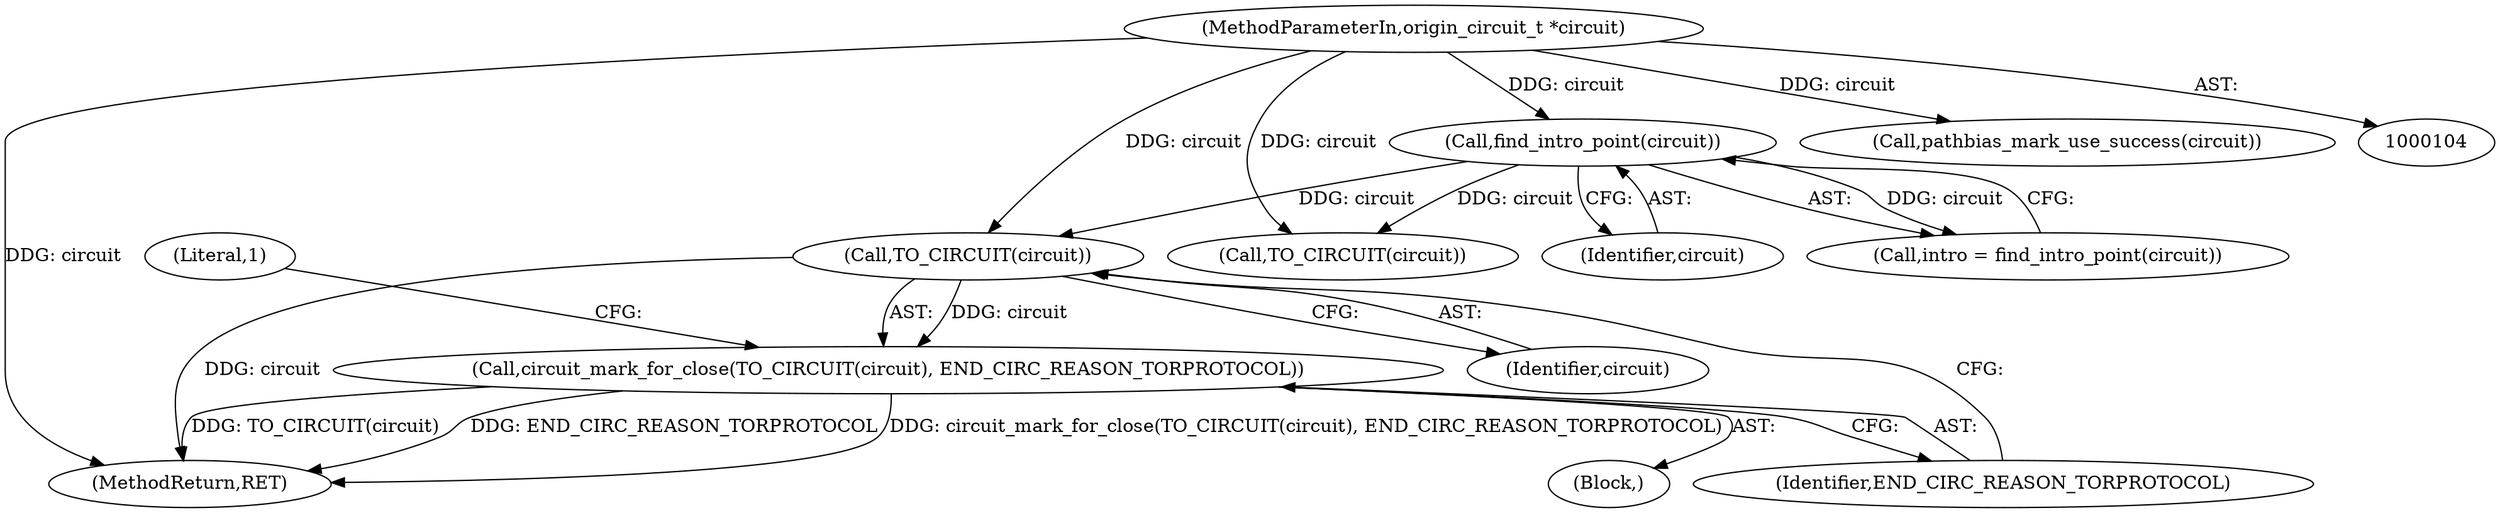 digraph "0_tor_09ea89764a4d3a907808ed7d4fe42abfe64bd486@pointer" {
"1000225" [label="(Call,TO_CIRCUIT(circuit))"];
"1000173" [label="(Call,find_intro_point(circuit))"];
"1000105" [label="(MethodParameterIn,origin_circuit_t *circuit)"];
"1000224" [label="(Call,circuit_mark_for_close(TO_CIRCUIT(circuit), END_CIRC_REASON_TORPROTOCOL))"];
"1000224" [label="(Call,circuit_mark_for_close(TO_CIRCUIT(circuit), END_CIRC_REASON_TORPROTOCOL))"];
"1000227" [label="(Identifier,END_CIRC_REASON_TORPROTOCOL)"];
"1000226" [label="(Identifier,circuit)"];
"1000225" [label="(Call,TO_CIRCUIT(circuit))"];
"1000171" [label="(Call,intro = find_intro_point(circuit))"];
"1000230" [label="(Literal,1)"];
"1000231" [label="(MethodReturn,RET)"];
"1000108" [label="(Block,)"];
"1000205" [label="(Call,TO_CIRCUIT(circuit))"];
"1000219" [label="(Call,pathbias_mark_use_success(circuit))"];
"1000105" [label="(MethodParameterIn,origin_circuit_t *circuit)"];
"1000173" [label="(Call,find_intro_point(circuit))"];
"1000174" [label="(Identifier,circuit)"];
"1000225" -> "1000224"  [label="AST: "];
"1000225" -> "1000226"  [label="CFG: "];
"1000226" -> "1000225"  [label="AST: "];
"1000227" -> "1000225"  [label="CFG: "];
"1000225" -> "1000231"  [label="DDG: circuit"];
"1000225" -> "1000224"  [label="DDG: circuit"];
"1000173" -> "1000225"  [label="DDG: circuit"];
"1000105" -> "1000225"  [label="DDG: circuit"];
"1000173" -> "1000171"  [label="AST: "];
"1000173" -> "1000174"  [label="CFG: "];
"1000174" -> "1000173"  [label="AST: "];
"1000171" -> "1000173"  [label="CFG: "];
"1000173" -> "1000171"  [label="DDG: circuit"];
"1000105" -> "1000173"  [label="DDG: circuit"];
"1000173" -> "1000205"  [label="DDG: circuit"];
"1000105" -> "1000104"  [label="AST: "];
"1000105" -> "1000231"  [label="DDG: circuit"];
"1000105" -> "1000205"  [label="DDG: circuit"];
"1000105" -> "1000219"  [label="DDG: circuit"];
"1000224" -> "1000108"  [label="AST: "];
"1000224" -> "1000227"  [label="CFG: "];
"1000227" -> "1000224"  [label="AST: "];
"1000230" -> "1000224"  [label="CFG: "];
"1000224" -> "1000231"  [label="DDG: TO_CIRCUIT(circuit)"];
"1000224" -> "1000231"  [label="DDG: END_CIRC_REASON_TORPROTOCOL"];
"1000224" -> "1000231"  [label="DDG: circuit_mark_for_close(TO_CIRCUIT(circuit), END_CIRC_REASON_TORPROTOCOL)"];
}
